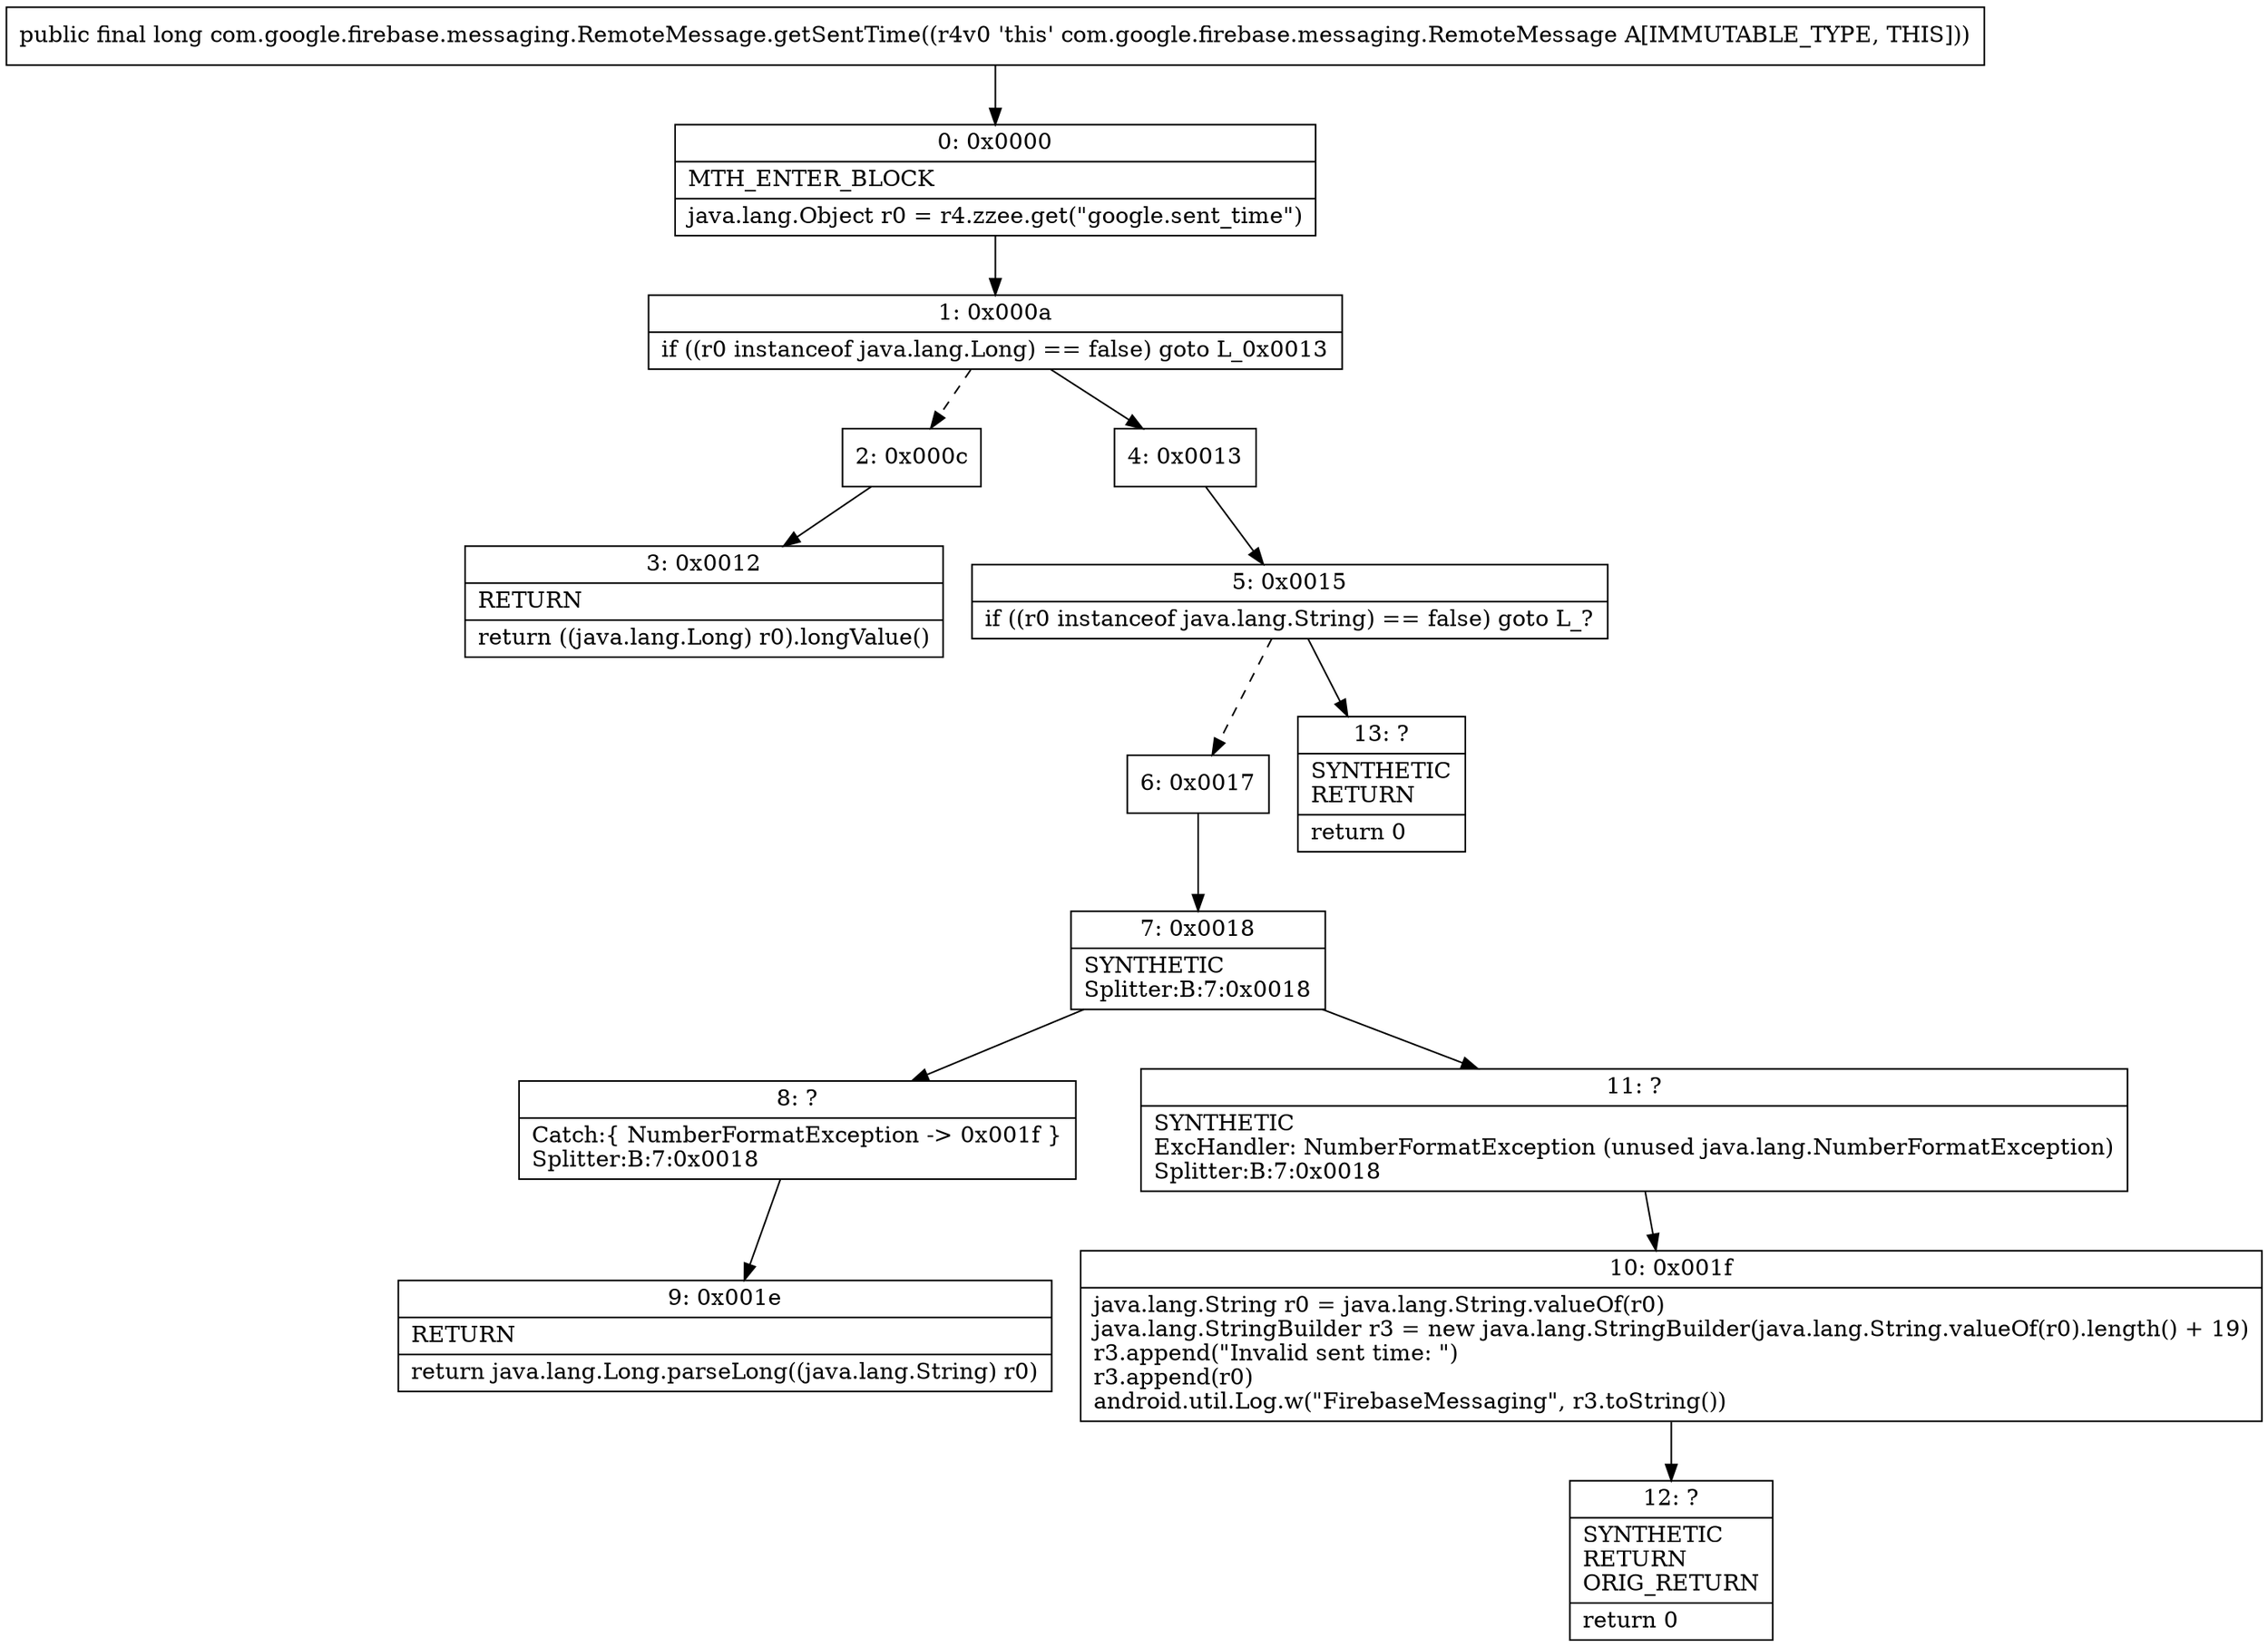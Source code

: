 digraph "CFG forcom.google.firebase.messaging.RemoteMessage.getSentTime()J" {
Node_0 [shape=record,label="{0\:\ 0x0000|MTH_ENTER_BLOCK\l|java.lang.Object r0 = r4.zzee.get(\"google.sent_time\")\l}"];
Node_1 [shape=record,label="{1\:\ 0x000a|if ((r0 instanceof java.lang.Long) == false) goto L_0x0013\l}"];
Node_2 [shape=record,label="{2\:\ 0x000c}"];
Node_3 [shape=record,label="{3\:\ 0x0012|RETURN\l|return ((java.lang.Long) r0).longValue()\l}"];
Node_4 [shape=record,label="{4\:\ 0x0013}"];
Node_5 [shape=record,label="{5\:\ 0x0015|if ((r0 instanceof java.lang.String) == false) goto L_?\l}"];
Node_6 [shape=record,label="{6\:\ 0x0017}"];
Node_7 [shape=record,label="{7\:\ 0x0018|SYNTHETIC\lSplitter:B:7:0x0018\l}"];
Node_8 [shape=record,label="{8\:\ ?|Catch:\{ NumberFormatException \-\> 0x001f \}\lSplitter:B:7:0x0018\l}"];
Node_9 [shape=record,label="{9\:\ 0x001e|RETURN\l|return java.lang.Long.parseLong((java.lang.String) r0)\l}"];
Node_10 [shape=record,label="{10\:\ 0x001f|java.lang.String r0 = java.lang.String.valueOf(r0)\ljava.lang.StringBuilder r3 = new java.lang.StringBuilder(java.lang.String.valueOf(r0).length() + 19)\lr3.append(\"Invalid sent time: \")\lr3.append(r0)\landroid.util.Log.w(\"FirebaseMessaging\", r3.toString())\l}"];
Node_11 [shape=record,label="{11\:\ ?|SYNTHETIC\lExcHandler: NumberFormatException (unused java.lang.NumberFormatException)\lSplitter:B:7:0x0018\l}"];
Node_12 [shape=record,label="{12\:\ ?|SYNTHETIC\lRETURN\lORIG_RETURN\l|return 0\l}"];
Node_13 [shape=record,label="{13\:\ ?|SYNTHETIC\lRETURN\l|return 0\l}"];
MethodNode[shape=record,label="{public final long com.google.firebase.messaging.RemoteMessage.getSentTime((r4v0 'this' com.google.firebase.messaging.RemoteMessage A[IMMUTABLE_TYPE, THIS])) }"];
MethodNode -> Node_0;
Node_0 -> Node_1;
Node_1 -> Node_2[style=dashed];
Node_1 -> Node_4;
Node_2 -> Node_3;
Node_4 -> Node_5;
Node_5 -> Node_6[style=dashed];
Node_5 -> Node_13;
Node_6 -> Node_7;
Node_7 -> Node_8;
Node_7 -> Node_11;
Node_8 -> Node_9;
Node_10 -> Node_12;
Node_11 -> Node_10;
}

